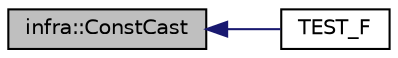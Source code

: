 digraph "infra::ConstCast"
{
 // INTERACTIVE_SVG=YES
  edge [fontname="Helvetica",fontsize="10",labelfontname="Helvetica",labelfontsize="10"];
  node [fontname="Helvetica",fontsize="10",shape=record];
  rankdir="LR";
  Node78 [label="infra::ConstCast",height=0.2,width=0.4,color="black", fillcolor="grey75", style="filled", fontcolor="black"];
  Node78 -> Node79 [dir="back",color="midnightblue",fontsize="10",style="solid",fontname="Helvetica"];
  Node79 [label="TEST_F",height=0.2,width=0.4,color="black", fillcolor="white", style="filled",URL="$d2/dcb/_test_shared_ptr_8cpp.html#ab3a82fba9c59097ea98376f44c7c8cb9"];
}
